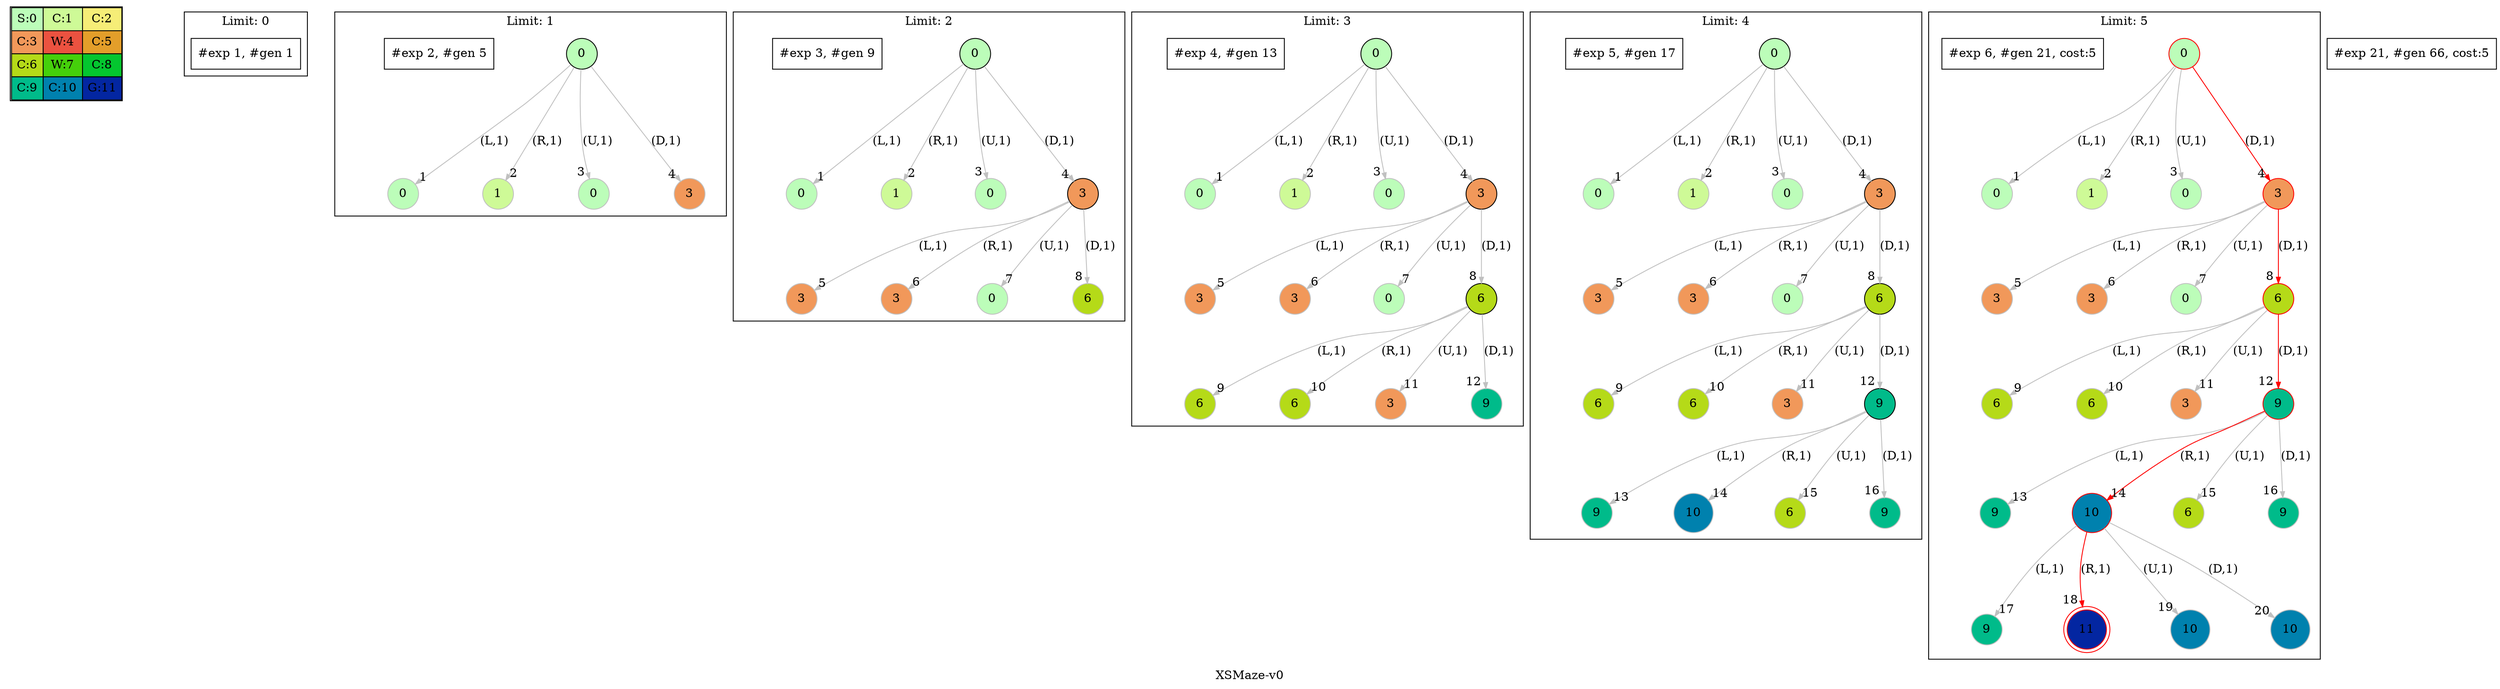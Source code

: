 strict digraph XSMaze { label="XSMaze-v0"
subgraph MAP {label=Map;map [shape=plaintext label=<<table border="1" cellpadding="5" cellspacing="0" cellborder="1"><tr><td bgcolor="0.32745098 0.267733   0.99083125 1.        ">S:0</td><td bgcolor="0.24117647 0.39545121 0.97940977 1.        ">C:1</td><td bgcolor="0.15490196 0.51591783 0.96349314 1.        ">C:2</td></tr><tr><td bgcolor="0.06862745 0.62692381 0.94315443 1.        ">C:3</td><td bgcolor="0.01764706 0.72643357 0.91848699 1.        ">W:4</td><td bgcolor="0.10392157 0.81262237 0.88960401 1.        ">C:5</td></tr><tr><td bgcolor="0.19803922 0.88960401 0.8534438  1.        ">C:6</td><td bgcolor="0.28431373 0.94315443 0.81619691 1.        ">W:7</td><td bgcolor="0.37058824 0.97940977 0.77520398 1.        ">C:8</td></tr><tr><td bgcolor="0.45686275 0.99770518 0.73065313 1.        ">C:9</td><td bgcolor="0.54313725 0.99770518 0.68274886 1.        ">C:10</td><td bgcolor="0.62941176 0.97940977 0.63171101 1.        ">G:11</td></tr></table>>]} 
nodesep=1 ranksep=1 node [shape=circle] edge [arrowsize=0.7] 
subgraph cluster0 { label="Limit: 0" nodesep=1 ranksep=1 node [shape=circle] edge [arrowsize=0.7]  "#exp 1, #gen 1" [ shape=box ];
}
subgraph cluster1 { label="Limit: 1" nodesep=1 ranksep=1 node [shape=circle] edge [arrowsize=0.7] 
"1_0" [label=0 style=filled color=black  fillcolor="0.32745098 0.267733   0.99083125 1.        "];  
"1_0.0-0" [label=0 style=filled color=grey  fillcolor="0.32745098 0.267733   0.99083125 1.        "];   "1_0" -> "1_0.0-0" [label="(L,1)" headlabel=" 1 " color=grey ]; 
"1_0.1-1" [label=1 style=filled color=grey  fillcolor="0.24117647 0.39545121 0.97940977 1.        "];   "1_0" -> "1_0.1-1" [label="(R,1)" headlabel=" 2 " color=grey ]; 
"1_0.0-2" [label=0 style=filled color=grey  fillcolor="0.32745098 0.267733   0.99083125 1.        "];   "1_0" -> "1_0.0-2" [label="(U,1)" headlabel=" 3 " color=grey ]; 
"1_0.3-3" [label=3 style=filled color=grey  fillcolor="0.06862745 0.62692381 0.94315443 1.        "];   "1_0" -> "1_0.3-3" [label="(D,1)" headlabel=" 4 " color=grey ];  "#exp 2, #gen 5" [ shape=box ];
}
subgraph cluster2 { label="Limit: 2" nodesep=1 ranksep=1 node [shape=circle] edge [arrowsize=0.7] 
"2_0" [label=0 style=filled color=black  fillcolor="0.32745098 0.267733   0.99083125 1.        "];  
"2_0.0-0" [label=0 style=filled color=grey  fillcolor="0.32745098 0.267733   0.99083125 1.        "];   "2_0" -> "2_0.0-0" [label="(L,1)" headlabel=" 1 " color=grey ]; 
"2_0.1-1" [label=1 style=filled color=grey  fillcolor="0.24117647 0.39545121 0.97940977 1.        "];   "2_0" -> "2_0.1-1" [label="(R,1)" headlabel=" 2 " color=grey ]; 
"2_0.0-2" [label=0 style=filled color=grey  fillcolor="0.32745098 0.267733   0.99083125 1.        "];   "2_0" -> "2_0.0-2" [label="(U,1)" headlabel=" 3 " color=grey ]; 
"2_0.3-3" [label=3 style=filled color=grey  fillcolor="0.06862745 0.62692381 0.94315443 1.        "];   "2_0" -> "2_0.3-3" [label="(D,1)" headlabel=" 4 " color=grey ]; 
"2_0.3-3" [label=3 style=filled color=black  fillcolor="0.06862745 0.62692381 0.94315443 1.        "];  
"2_0.3.3-0" [label=3 style=filled color=grey  fillcolor="0.06862745 0.62692381 0.94315443 1.        "];   "2_0.3-3" -> "2_0.3.3-0" [label="(L,1)" headlabel=" 5 " color=grey ]; 
"2_0.3.3-1" [label=3 style=filled color=grey  fillcolor="0.06862745 0.62692381 0.94315443 1.        "];   "2_0.3-3" -> "2_0.3.3-1" [label="(R,1)" headlabel=" 6 " color=grey ]; 
"2_0.3.0-2" [label=0 style=filled color=grey  fillcolor="0.32745098 0.267733   0.99083125 1.        "];   "2_0.3-3" -> "2_0.3.0-2" [label="(U,1)" headlabel=" 7 " color=grey ]; 
"2_0.3.6-3" [label=6 style=filled color=grey  fillcolor="0.19803922 0.88960401 0.8534438  1.        "];   "2_0.3-3" -> "2_0.3.6-3" [label="(D,1)" headlabel=" 8 " color=grey ];  "#exp 3, #gen 9" [ shape=box ];
}
subgraph cluster3 { label="Limit: 3" nodesep=1 ranksep=1 node [shape=circle] edge [arrowsize=0.7] 
"3_0" [label=0 style=filled color=black  fillcolor="0.32745098 0.267733   0.99083125 1.        "];  
"3_0.0-0" [label=0 style=filled color=grey  fillcolor="0.32745098 0.267733   0.99083125 1.        "];   "3_0" -> "3_0.0-0" [label="(L,1)" headlabel=" 1 " color=grey ]; 
"3_0.1-1" [label=1 style=filled color=grey  fillcolor="0.24117647 0.39545121 0.97940977 1.        "];   "3_0" -> "3_0.1-1" [label="(R,1)" headlabel=" 2 " color=grey ]; 
"3_0.0-2" [label=0 style=filled color=grey  fillcolor="0.32745098 0.267733   0.99083125 1.        "];   "3_0" -> "3_0.0-2" [label="(U,1)" headlabel=" 3 " color=grey ]; 
"3_0.3-3" [label=3 style=filled color=grey  fillcolor="0.06862745 0.62692381 0.94315443 1.        "];   "3_0" -> "3_0.3-3" [label="(D,1)" headlabel=" 4 " color=grey ]; 
"3_0.3-3" [label=3 style=filled color=black  fillcolor="0.06862745 0.62692381 0.94315443 1.        "];  
"3_0.3.3-0" [label=3 style=filled color=grey  fillcolor="0.06862745 0.62692381 0.94315443 1.        "];   "3_0.3-3" -> "3_0.3.3-0" [label="(L,1)" headlabel=" 5 " color=grey ]; 
"3_0.3.3-1" [label=3 style=filled color=grey  fillcolor="0.06862745 0.62692381 0.94315443 1.        "];   "3_0.3-3" -> "3_0.3.3-1" [label="(R,1)" headlabel=" 6 " color=grey ]; 
"3_0.3.0-2" [label=0 style=filled color=grey  fillcolor="0.32745098 0.267733   0.99083125 1.        "];   "3_0.3-3" -> "3_0.3.0-2" [label="(U,1)" headlabel=" 7 " color=grey ]; 
"3_0.3.6-3" [label=6 style=filled color=grey  fillcolor="0.19803922 0.88960401 0.8534438  1.        "];   "3_0.3-3" -> "3_0.3.6-3" [label="(D,1)" headlabel=" 8 " color=grey ]; 
"3_0.3.6-3" [label=6 style=filled color=black  fillcolor="0.19803922 0.88960401 0.8534438  1.        "];  
"3_0.3.6.6-0" [label=6 style=filled color=grey  fillcolor="0.19803922 0.88960401 0.8534438  1.        "];   "3_0.3.6-3" -> "3_0.3.6.6-0" [label="(L,1)" headlabel=" 9 " color=grey ]; 
"3_0.3.6.6-1" [label=6 style=filled color=grey  fillcolor="0.19803922 0.88960401 0.8534438  1.        "];   "3_0.3.6-3" -> "3_0.3.6.6-1" [label="(R,1)" headlabel=" 10 " color=grey ]; 
"3_0.3.6.3-2" [label=3 style=filled color=grey  fillcolor="0.06862745 0.62692381 0.94315443 1.        "];   "3_0.3.6-3" -> "3_0.3.6.3-2" [label="(U,1)" headlabel=" 11 " color=grey ]; 
"3_0.3.6.9-3" [label=9 style=filled color=grey  fillcolor="0.45686275 0.99770518 0.73065313 1.        "];   "3_0.3.6-3" -> "3_0.3.6.9-3" [label="(D,1)" headlabel=" 12 " color=grey ];  "#exp 4, #gen 13" [ shape=box ];
}
subgraph cluster4 { label="Limit: 4" nodesep=1 ranksep=1 node [shape=circle] edge [arrowsize=0.7] 
"4_0" [label=0 style=filled color=black  fillcolor="0.32745098 0.267733   0.99083125 1.        "];  
"4_0.0-0" [label=0 style=filled color=grey  fillcolor="0.32745098 0.267733   0.99083125 1.        "];   "4_0" -> "4_0.0-0" [label="(L,1)" headlabel=" 1 " color=grey ]; 
"4_0.1-1" [label=1 style=filled color=grey  fillcolor="0.24117647 0.39545121 0.97940977 1.        "];   "4_0" -> "4_0.1-1" [label="(R,1)" headlabel=" 2 " color=grey ]; 
"4_0.0-2" [label=0 style=filled color=grey  fillcolor="0.32745098 0.267733   0.99083125 1.        "];   "4_0" -> "4_0.0-2" [label="(U,1)" headlabel=" 3 " color=grey ]; 
"4_0.3-3" [label=3 style=filled color=grey  fillcolor="0.06862745 0.62692381 0.94315443 1.        "];   "4_0" -> "4_0.3-3" [label="(D,1)" headlabel=" 4 " color=grey ]; 
"4_0.3-3" [label=3 style=filled color=black  fillcolor="0.06862745 0.62692381 0.94315443 1.        "];  
"4_0.3.3-0" [label=3 style=filled color=grey  fillcolor="0.06862745 0.62692381 0.94315443 1.        "];   "4_0.3-3" -> "4_0.3.3-0" [label="(L,1)" headlabel=" 5 " color=grey ]; 
"4_0.3.3-1" [label=3 style=filled color=grey  fillcolor="0.06862745 0.62692381 0.94315443 1.        "];   "4_0.3-3" -> "4_0.3.3-1" [label="(R,1)" headlabel=" 6 " color=grey ]; 
"4_0.3.0-2" [label=0 style=filled color=grey  fillcolor="0.32745098 0.267733   0.99083125 1.        "];   "4_0.3-3" -> "4_0.3.0-2" [label="(U,1)" headlabel=" 7 " color=grey ]; 
"4_0.3.6-3" [label=6 style=filled color=grey  fillcolor="0.19803922 0.88960401 0.8534438  1.        "];   "4_0.3-3" -> "4_0.3.6-3" [label="(D,1)" headlabel=" 8 " color=grey ]; 
"4_0.3.6-3" [label=6 style=filled color=black  fillcolor="0.19803922 0.88960401 0.8534438  1.        "];  
"4_0.3.6.6-0" [label=6 style=filled color=grey  fillcolor="0.19803922 0.88960401 0.8534438  1.        "];   "4_0.3.6-3" -> "4_0.3.6.6-0" [label="(L,1)" headlabel=" 9 " color=grey ]; 
"4_0.3.6.6-1" [label=6 style=filled color=grey  fillcolor="0.19803922 0.88960401 0.8534438  1.        "];   "4_0.3.6-3" -> "4_0.3.6.6-1" [label="(R,1)" headlabel=" 10 " color=grey ]; 
"4_0.3.6.3-2" [label=3 style=filled color=grey  fillcolor="0.06862745 0.62692381 0.94315443 1.        "];   "4_0.3.6-3" -> "4_0.3.6.3-2" [label="(U,1)" headlabel=" 11 " color=grey ]; 
"4_0.3.6.9-3" [label=9 style=filled color=grey  fillcolor="0.45686275 0.99770518 0.73065313 1.        "];   "4_0.3.6-3" -> "4_0.3.6.9-3" [label="(D,1)" headlabel=" 12 " color=grey ]; 
"4_0.3.6.9-3" [label=9 style=filled color=black  fillcolor="0.45686275 0.99770518 0.73065313 1.        "];  
"4_0.3.6.9.9-0" [label=9 style=filled color=grey  fillcolor="0.45686275 0.99770518 0.73065313 1.        "];   "4_0.3.6.9-3" -> "4_0.3.6.9.9-0" [label="(L,1)" headlabel=" 13 " color=grey ]; 
"4_0.3.6.9.10-1" [label=10 style=filled color=grey  fillcolor="0.54313725 0.99770518 0.68274886 1.        "];   "4_0.3.6.9-3" -> "4_0.3.6.9.10-1" [label="(R,1)" headlabel=" 14 " color=grey ]; 
"4_0.3.6.9.6-2" [label=6 style=filled color=grey  fillcolor="0.19803922 0.88960401 0.8534438  1.        "];   "4_0.3.6.9-3" -> "4_0.3.6.9.6-2" [label="(U,1)" headlabel=" 15 " color=grey ]; 
"4_0.3.6.9.9-3" [label=9 style=filled color=grey  fillcolor="0.45686275 0.99770518 0.73065313 1.        "];   "4_0.3.6.9-3" -> "4_0.3.6.9.9-3" [label="(D,1)" headlabel=" 16 " color=grey ];  "#exp 5, #gen 17" [ shape=box ];
}
subgraph cluster5 { label="Limit: 5" nodesep=1 ranksep=1 node [shape=circle] edge [arrowsize=0.7] 
"5_0" [label=0 style=filled color=red  fillcolor="0.32745098 0.267733   0.99083125 1.        "];  
"5_0.0-0" [label=0 style=filled color=grey  fillcolor="0.32745098 0.267733   0.99083125 1.        "];   "5_0" -> "5_0.0-0" [label="(L,1)" headlabel=" 1 " color=grey ]; 
"5_0.1-1" [label=1 style=filled color=grey  fillcolor="0.24117647 0.39545121 0.97940977 1.        "];   "5_0" -> "5_0.1-1" [label="(R,1)" headlabel=" 2 " color=grey ]; 
"5_0.0-2" [label=0 style=filled color=grey  fillcolor="0.32745098 0.267733   0.99083125 1.        "];   "5_0" -> "5_0.0-2" [label="(U,1)" headlabel=" 3 " color=grey ]; 
"5_0.3-3" [label=3 style=filled color=grey  fillcolor="0.06862745 0.62692381 0.94315443 1.        "color=red color=red ];     "5_0" -> "5_0.3-3" [label="(D,1)" headlabel=" 4 " color=grey color=red color=red ];   
"5_0.3-3" [label=3 style=filled color=red  fillcolor="0.06862745 0.62692381 0.94315443 1.        "];  
"5_0.3.3-0" [label=3 style=filled color=grey  fillcolor="0.06862745 0.62692381 0.94315443 1.        "];   "5_0.3-3" -> "5_0.3.3-0" [label="(L,1)" headlabel=" 5 " color=grey ]; 
"5_0.3.3-1" [label=3 style=filled color=grey  fillcolor="0.06862745 0.62692381 0.94315443 1.        "];   "5_0.3-3" -> "5_0.3.3-1" [label="(R,1)" headlabel=" 6 " color=grey ]; 
"5_0.3.0-2" [label=0 style=filled color=grey  fillcolor="0.32745098 0.267733   0.99083125 1.        "];   "5_0.3-3" -> "5_0.3.0-2" [label="(U,1)" headlabel=" 7 " color=grey ]; 
"5_0.3.6-3" [label=6 style=filled color=grey  fillcolor="0.19803922 0.88960401 0.8534438  1.        "color=red color=red ];     "5_0.3-3" -> "5_0.3.6-3" [label="(D,1)" headlabel=" 8 " color=grey color=red color=red ];   
"5_0.3.6-3" [label=6 style=filled color=red  fillcolor="0.19803922 0.88960401 0.8534438  1.        "];  
"5_0.3.6.6-0" [label=6 style=filled color=grey  fillcolor="0.19803922 0.88960401 0.8534438  1.        "];   "5_0.3.6-3" -> "5_0.3.6.6-0" [label="(L,1)" headlabel=" 9 " color=grey ]; 
"5_0.3.6.6-1" [label=6 style=filled color=grey  fillcolor="0.19803922 0.88960401 0.8534438  1.        "];   "5_0.3.6-3" -> "5_0.3.6.6-1" [label="(R,1)" headlabel=" 10 " color=grey ]; 
"5_0.3.6.3-2" [label=3 style=filled color=grey  fillcolor="0.06862745 0.62692381 0.94315443 1.        "];   "5_0.3.6-3" -> "5_0.3.6.3-2" [label="(U,1)" headlabel=" 11 " color=grey ]; 
"5_0.3.6.9-3" [label=9 style=filled color=grey  fillcolor="0.45686275 0.99770518 0.73065313 1.        "color=red color=red ];     "5_0.3.6-3" -> "5_0.3.6.9-3" [label="(D,1)" headlabel=" 12 " color=grey color=red color=red ];   
"5_0.3.6.9-3" [label=9 style=filled color=red  fillcolor="0.45686275 0.99770518 0.73065313 1.        "];  
"5_0.3.6.9.9-0" [label=9 style=filled color=grey  fillcolor="0.45686275 0.99770518 0.73065313 1.        "];   "5_0.3.6.9-3" -> "5_0.3.6.9.9-0" [label="(L,1)" headlabel=" 13 " color=grey ]; 
"5_0.3.6.9.10-1" [label=10 style=filled color=grey  fillcolor="0.54313725 0.99770518 0.68274886 1.        "color=red color=red ];     "5_0.3.6.9-3" -> "5_0.3.6.9.10-1" [label="(R,1)" headlabel=" 14 " color=grey color=red color=red ];   
"5_0.3.6.9.6-2" [label=6 style=filled color=grey  fillcolor="0.19803922 0.88960401 0.8534438  1.        "];   "5_0.3.6.9-3" -> "5_0.3.6.9.6-2" [label="(U,1)" headlabel=" 15 " color=grey ]; 
"5_0.3.6.9.9-3" [label=9 style=filled color=grey  fillcolor="0.45686275 0.99770518 0.73065313 1.        "];   "5_0.3.6.9-3" -> "5_0.3.6.9.9-3" [label="(D,1)" headlabel=" 16 " color=grey ]; 
"5_0.3.6.9.10-1" [label=10 style=filled color=red  fillcolor="0.54313725 0.99770518 0.68274886 1.        "];  
"5_0.3.6.9.10.9-0" [label=9 style=filled color=grey  fillcolor="0.45686275 0.99770518 0.73065313 1.        "];   "5_0.3.6.9.10-1" -> "5_0.3.6.9.10.9-0" [label="(L,1)" headlabel=" 17 " color=grey ]; 
"5_0.3.6.9.10.11-1" [label=11 style=filled color=red peripheries=2 fillcolor="0.62941176 0.97940977 0.63171101 1.        "color=red color=red ];   /*GOALSTATE*/  "5_0.3.6.9.10-1" -> "5_0.3.6.9.10.11-1" [label="(R,1)" headlabel=" 18 " color=grey color=red color=red ];   
"5_0.3.6.9.10.10-2" [label=10 style=filled color=grey  fillcolor="0.54313725 0.99770518 0.68274886 1.        "];   "5_0.3.6.9.10-1" -> "5_0.3.6.9.10.10-2" [label="(U,1)" headlabel=" 19 " color=grey ]; 
"5_0.3.6.9.10.10-3" [label=10 style=filled color=grey  fillcolor="0.54313725 0.99770518 0.68274886 1.        "];   "5_0.3.6.9.10-1" -> "5_0.3.6.9.10.10-3" [label="(D,1)" headlabel=" 20 " color=grey ]; 
 "#exp 6, #gen 21, cost:5" [ shape=box ];
}
 "#exp 21, #gen 66, cost:5" [ shape=box ];
}
